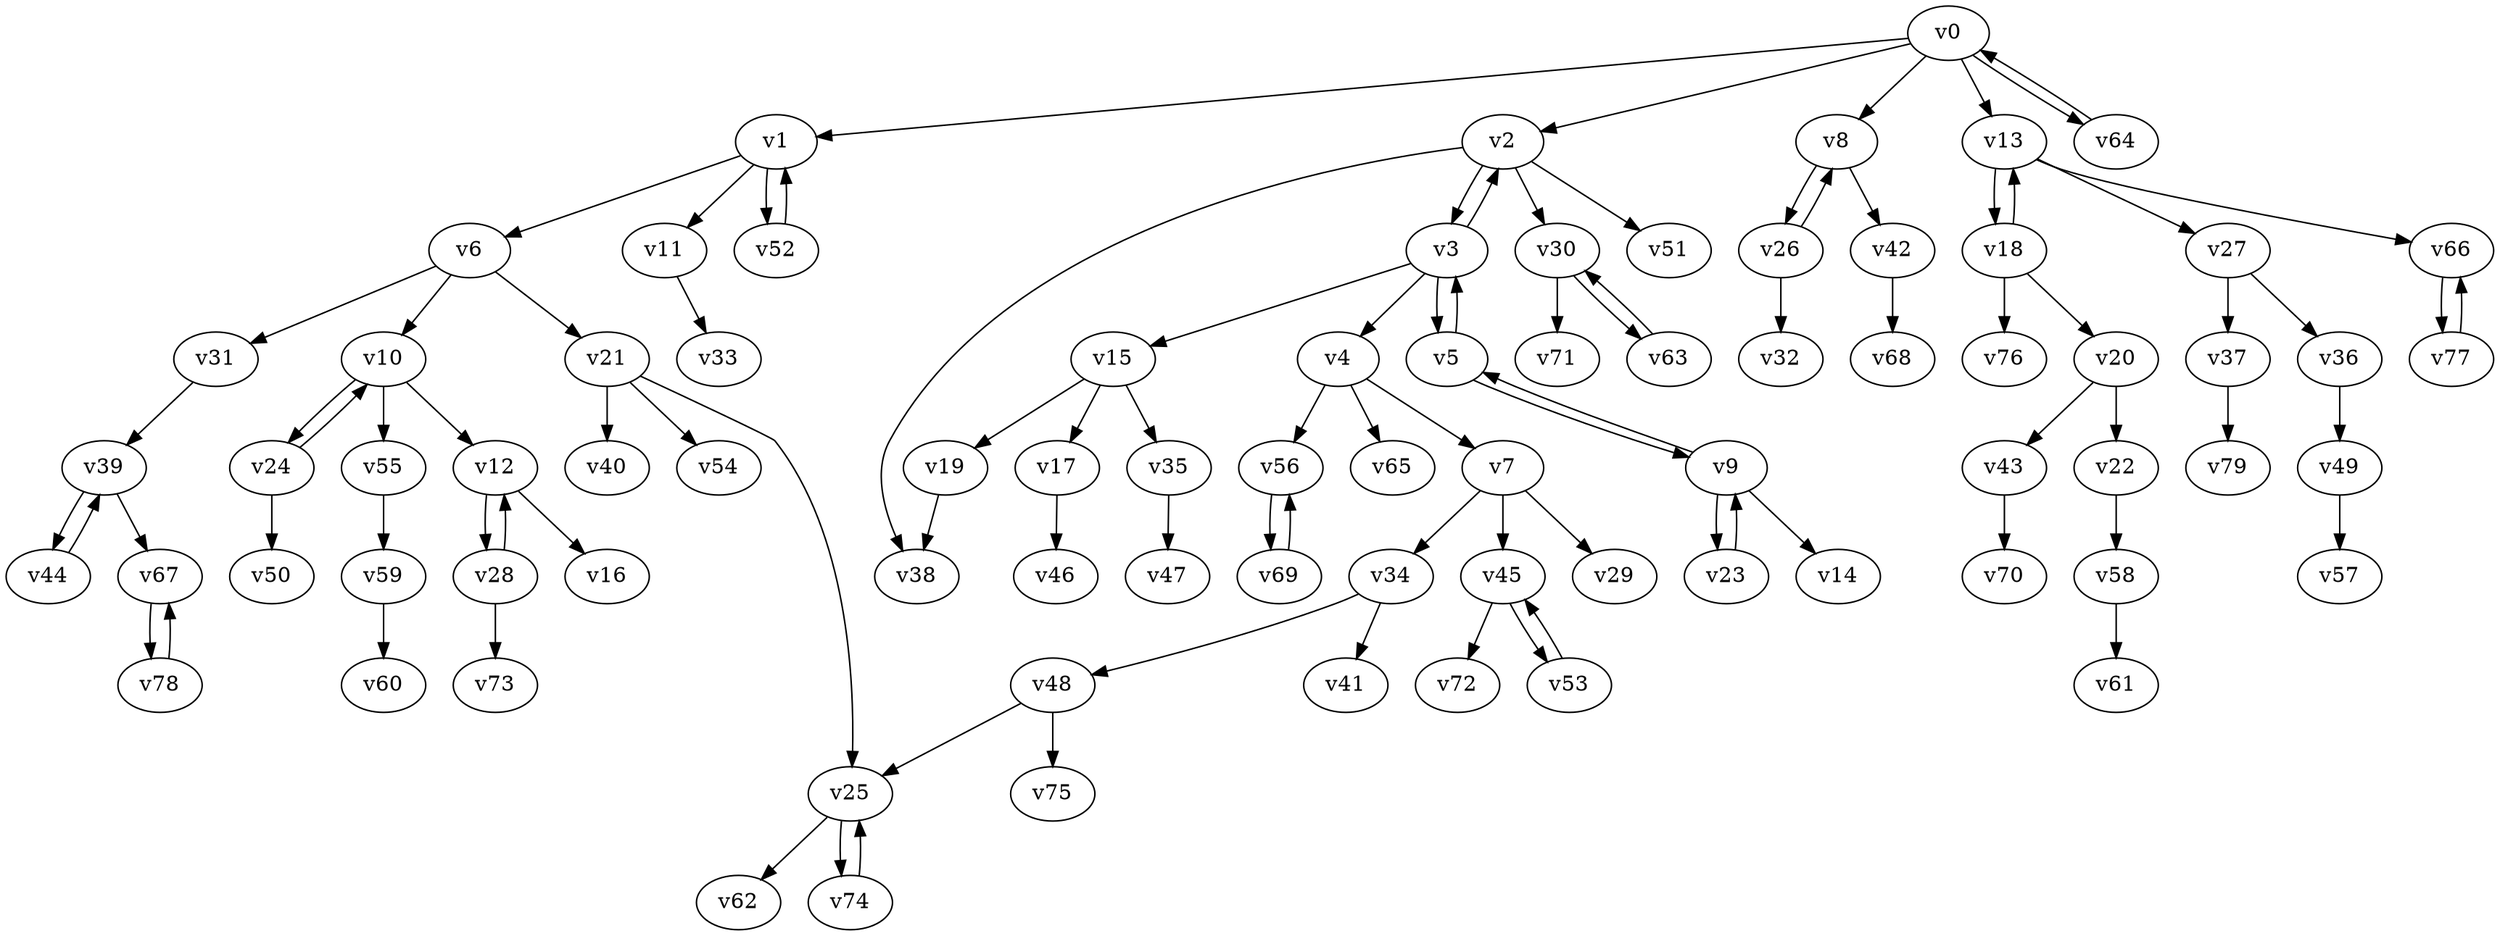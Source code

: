 digraph test114 {
    v0 [name="v0", player=0, weight=5];
    v1 [name="v1", player=1, weight=4];
    v2 [name="v2", player=0, weight=4];
    v3 [name="v3", player=1, weight=13];
    v4 [name="v4", player=0, weight=11];
    v5 [name="v5", player=1, weight=4];
    v6 [name="v6", player=0, weight=2];
    v7 [name="v7", player=1, weight=9];
    v8 [name="v8", player=0, weight=3];
    v9 [name="v9", player=1, weight=9];
    v10 [name="v10", player=0, weight=6];
    v11 [name="v11", player=1, weight=-1];
    v12 [name="v12", player=0, weight=12];
    v13 [name="v13", player=1, weight=17];
    v14 [name="v14", player=0, weight=8];
    v15 [name="v15", player=1, weight=2];
    v16 [name="v16", player=0, weight=2];
    v17 [name="v17", player=1, weight=4];
    v18 [name="v18", player=0, weight=11];
    v19 [name="v19", player=1, weight=3];
    v20 [name="v20", player=0, weight=12];
    v21 [name="v21", player=1, weight=3];
    v22 [name="v22", player=0, weight=-1];
    v23 [name="v23", player=1, weight=5];
    v24 [name="v24", player=0, weight=16];
    v25 [name="v25", player=1, weight=10];
    v26 [name="v26", player=0, weight=4];
    v27 [name="v27", player=1, weight=5];
    v28 [name="v28", player=0, weight=7];
    v29 [name="v29", player=1, weight=10];
    v30 [name="v30", player=0, weight=2];
    v31 [name="v31", player=1, weight=10];
    v32 [name="v32", player=0, weight=3];
    v33 [name="v33", player=1, weight=3];
    v34 [name="v34", player=0, weight=16];
    v35 [name="v35", player=1, weight=12];
    v36 [name="v36", player=0, weight=11];
    v37 [name="v37", player=1, weight=12];
    v38 [name="v38", player=0, weight=15];
    v39 [name="v39", player=1, weight=3];
    v40 [name="v40", player=0, weight=8];
    v41 [name="v41", player=1, weight=5];
    v42 [name="v42", player=0, weight=13];
    v43 [name="v43", player=1, weight=6];
    v44 [name="v44", player=0, weight=15];
    v45 [name="v45", player=1, weight=9];
    v46 [name="v46", player=0, weight=7];
    v47 [name="v47", player=1, weight=-2];
    v48 [name="v48", player=0, weight=8];
    v49 [name="v49", player=1, weight=2];
    v50 [name="v50", player=0, weight=11];
    v51 [name="v51", player=1, weight=11];
    v52 [name="v52", player=0, weight=13];
    v53 [name="v53", player=1, weight=10];
    v54 [name="v54", player=0, weight=15];
    v55 [name="v55", player=1, weight=6];
    v56 [name="v56", player=0, weight=6];
    v57 [name="v57", player=1, weight=9];
    v58 [name="v58", player=0, weight=2];
    v59 [name="v59", player=1, weight=5];
    v60 [name="v60", player=0, weight=3];
    v61 [name="v61", player=1, weight=5];
    v62 [name="v62", player=0, weight=3];
    v63 [name="v63", player=1, weight=11];
    v64 [name="v64", player=0, weight=1];
    v65 [name="v65", player=1, weight=13];
    v66 [name="v66", player=0, weight=1];
    v67 [name="v67", player=1, weight=6];
    v68 [name="v68", player=0, weight=5];
    v69 [name="v69", player=1, weight=-1];
    v70 [name="v70", player=0, weight=1];
    v71 [name="v71", player=1, weight=7];
    v72 [name="v72", player=0, weight=1];
    v73 [name="v73", player=1, weight=16];
    v74 [name="v74", player=0, weight=1];
    v75 [name="v75", player=1, weight=7];
    v76 [name="v76", player=0, weight=10];
    v77 [name="v77", player=1, weight=11];
    v78 [name="v78", player=0, weight=5];
    v79 [name="v79", player=1, weight=0];
    v0 -> v1;
    v0 -> v2;
    v2 -> v3;
    v3 -> v2;
    v3 -> v4;
    v3 -> v5;
    v5 -> v3;
    v1 -> v6;
    v4 -> v7;
    v0 -> v8;
    v5 -> v9;
    v9 -> v5;
    v6 -> v10;
    v1 -> v11;
    v10 -> v12;
    v0 -> v13;
    v9 -> v14;
    v3 -> v15;
    v12 -> v16;
    v15 -> v17;
    v13 -> v18;
    v18 -> v13;
    v15 -> v19;
    v18 -> v20;
    v6 -> v21;
    v20 -> v22;
    v9 -> v23;
    v23 -> v9;
    v10 -> v24;
    v24 -> v10;
    v21 -> v25;
    v8 -> v26;
    v26 -> v8;
    v13 -> v27;
    v12 -> v28;
    v28 -> v12;
    v7 -> v29;
    v2 -> v30;
    v6 -> v31;
    v26 -> v32;
    v11 -> v33;
    v7 -> v34;
    v15 -> v35;
    v27 -> v36;
    v27 -> v37;
    v2 -> v38;
    v31 -> v39;
    v21 -> v40;
    v34 -> v41;
    v8 -> v42;
    v20 -> v43;
    v39 -> v44;
    v44 -> v39;
    v7 -> v45;
    v17 -> v46;
    v35 -> v47;
    v34 -> v48;
    v36 -> v49;
    v24 -> v50;
    v2 -> v51;
    v1 -> v52;
    v52 -> v1;
    v45 -> v53;
    v53 -> v45;
    v21 -> v54;
    v10 -> v55;
    v4 -> v56;
    v49 -> v57;
    v22 -> v58;
    v55 -> v59;
    v59 -> v60;
    v58 -> v61;
    v25 -> v62;
    v30 -> v63;
    v63 -> v30;
    v0 -> v64;
    v64 -> v0;
    v4 -> v65;
    v13 -> v66;
    v39 -> v67;
    v42 -> v68;
    v56 -> v69;
    v69 -> v56;
    v43 -> v70;
    v30 -> v71;
    v45 -> v72;
    v28 -> v73;
    v25 -> v74;
    v74 -> v25;
    v48 -> v75;
    v18 -> v76;
    v66 -> v77;
    v77 -> v66;
    v67 -> v78;
    v78 -> v67;
    v37 -> v79;
    v48 -> v25;
    v19 -> v38;
}
